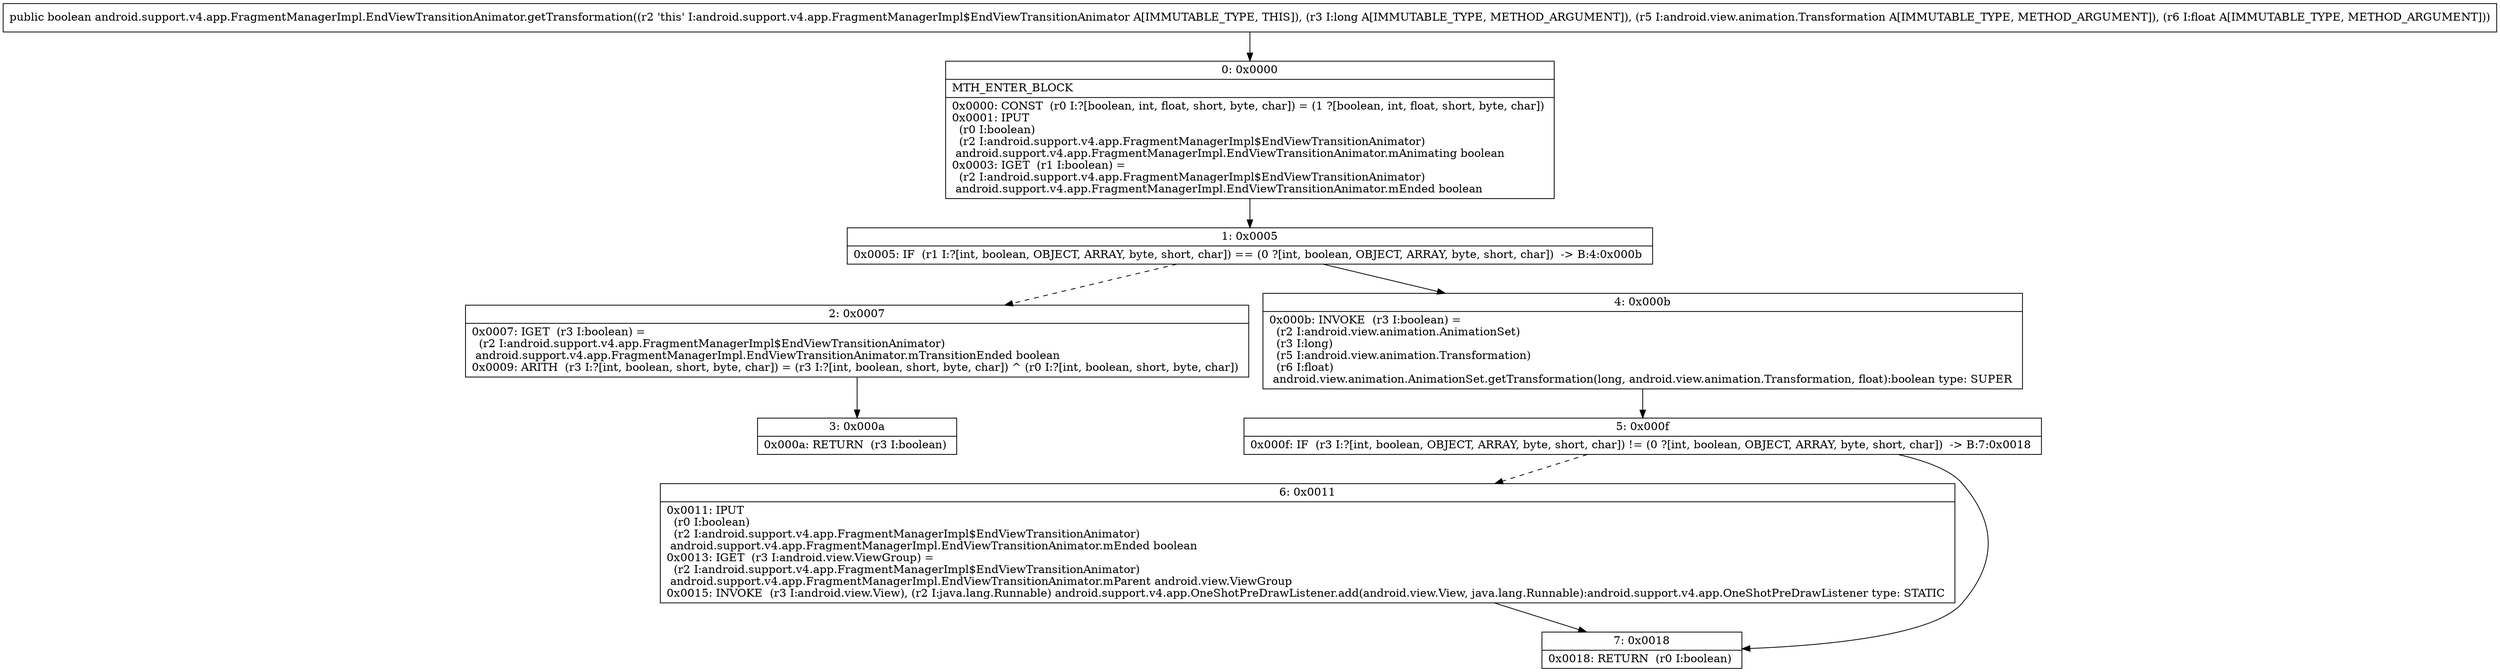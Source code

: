digraph "CFG forandroid.support.v4.app.FragmentManagerImpl.EndViewTransitionAnimator.getTransformation(JLandroid\/view\/animation\/Transformation;F)Z" {
Node_0 [shape=record,label="{0\:\ 0x0000|MTH_ENTER_BLOCK\l|0x0000: CONST  (r0 I:?[boolean, int, float, short, byte, char]) = (1 ?[boolean, int, float, short, byte, char]) \l0x0001: IPUT  \l  (r0 I:boolean)\l  (r2 I:android.support.v4.app.FragmentManagerImpl$EndViewTransitionAnimator)\l android.support.v4.app.FragmentManagerImpl.EndViewTransitionAnimator.mAnimating boolean \l0x0003: IGET  (r1 I:boolean) = \l  (r2 I:android.support.v4.app.FragmentManagerImpl$EndViewTransitionAnimator)\l android.support.v4.app.FragmentManagerImpl.EndViewTransitionAnimator.mEnded boolean \l}"];
Node_1 [shape=record,label="{1\:\ 0x0005|0x0005: IF  (r1 I:?[int, boolean, OBJECT, ARRAY, byte, short, char]) == (0 ?[int, boolean, OBJECT, ARRAY, byte, short, char])  \-\> B:4:0x000b \l}"];
Node_2 [shape=record,label="{2\:\ 0x0007|0x0007: IGET  (r3 I:boolean) = \l  (r2 I:android.support.v4.app.FragmentManagerImpl$EndViewTransitionAnimator)\l android.support.v4.app.FragmentManagerImpl.EndViewTransitionAnimator.mTransitionEnded boolean \l0x0009: ARITH  (r3 I:?[int, boolean, short, byte, char]) = (r3 I:?[int, boolean, short, byte, char]) ^ (r0 I:?[int, boolean, short, byte, char]) \l}"];
Node_3 [shape=record,label="{3\:\ 0x000a|0x000a: RETURN  (r3 I:boolean) \l}"];
Node_4 [shape=record,label="{4\:\ 0x000b|0x000b: INVOKE  (r3 I:boolean) = \l  (r2 I:android.view.animation.AnimationSet)\l  (r3 I:long)\l  (r5 I:android.view.animation.Transformation)\l  (r6 I:float)\l android.view.animation.AnimationSet.getTransformation(long, android.view.animation.Transformation, float):boolean type: SUPER \l}"];
Node_5 [shape=record,label="{5\:\ 0x000f|0x000f: IF  (r3 I:?[int, boolean, OBJECT, ARRAY, byte, short, char]) != (0 ?[int, boolean, OBJECT, ARRAY, byte, short, char])  \-\> B:7:0x0018 \l}"];
Node_6 [shape=record,label="{6\:\ 0x0011|0x0011: IPUT  \l  (r0 I:boolean)\l  (r2 I:android.support.v4.app.FragmentManagerImpl$EndViewTransitionAnimator)\l android.support.v4.app.FragmentManagerImpl.EndViewTransitionAnimator.mEnded boolean \l0x0013: IGET  (r3 I:android.view.ViewGroup) = \l  (r2 I:android.support.v4.app.FragmentManagerImpl$EndViewTransitionAnimator)\l android.support.v4.app.FragmentManagerImpl.EndViewTransitionAnimator.mParent android.view.ViewGroup \l0x0015: INVOKE  (r3 I:android.view.View), (r2 I:java.lang.Runnable) android.support.v4.app.OneShotPreDrawListener.add(android.view.View, java.lang.Runnable):android.support.v4.app.OneShotPreDrawListener type: STATIC \l}"];
Node_7 [shape=record,label="{7\:\ 0x0018|0x0018: RETURN  (r0 I:boolean) \l}"];
MethodNode[shape=record,label="{public boolean android.support.v4.app.FragmentManagerImpl.EndViewTransitionAnimator.getTransformation((r2 'this' I:android.support.v4.app.FragmentManagerImpl$EndViewTransitionAnimator A[IMMUTABLE_TYPE, THIS]), (r3 I:long A[IMMUTABLE_TYPE, METHOD_ARGUMENT]), (r5 I:android.view.animation.Transformation A[IMMUTABLE_TYPE, METHOD_ARGUMENT]), (r6 I:float A[IMMUTABLE_TYPE, METHOD_ARGUMENT])) }"];
MethodNode -> Node_0;
Node_0 -> Node_1;
Node_1 -> Node_2[style=dashed];
Node_1 -> Node_4;
Node_2 -> Node_3;
Node_4 -> Node_5;
Node_5 -> Node_6[style=dashed];
Node_5 -> Node_7;
Node_6 -> Node_7;
}

